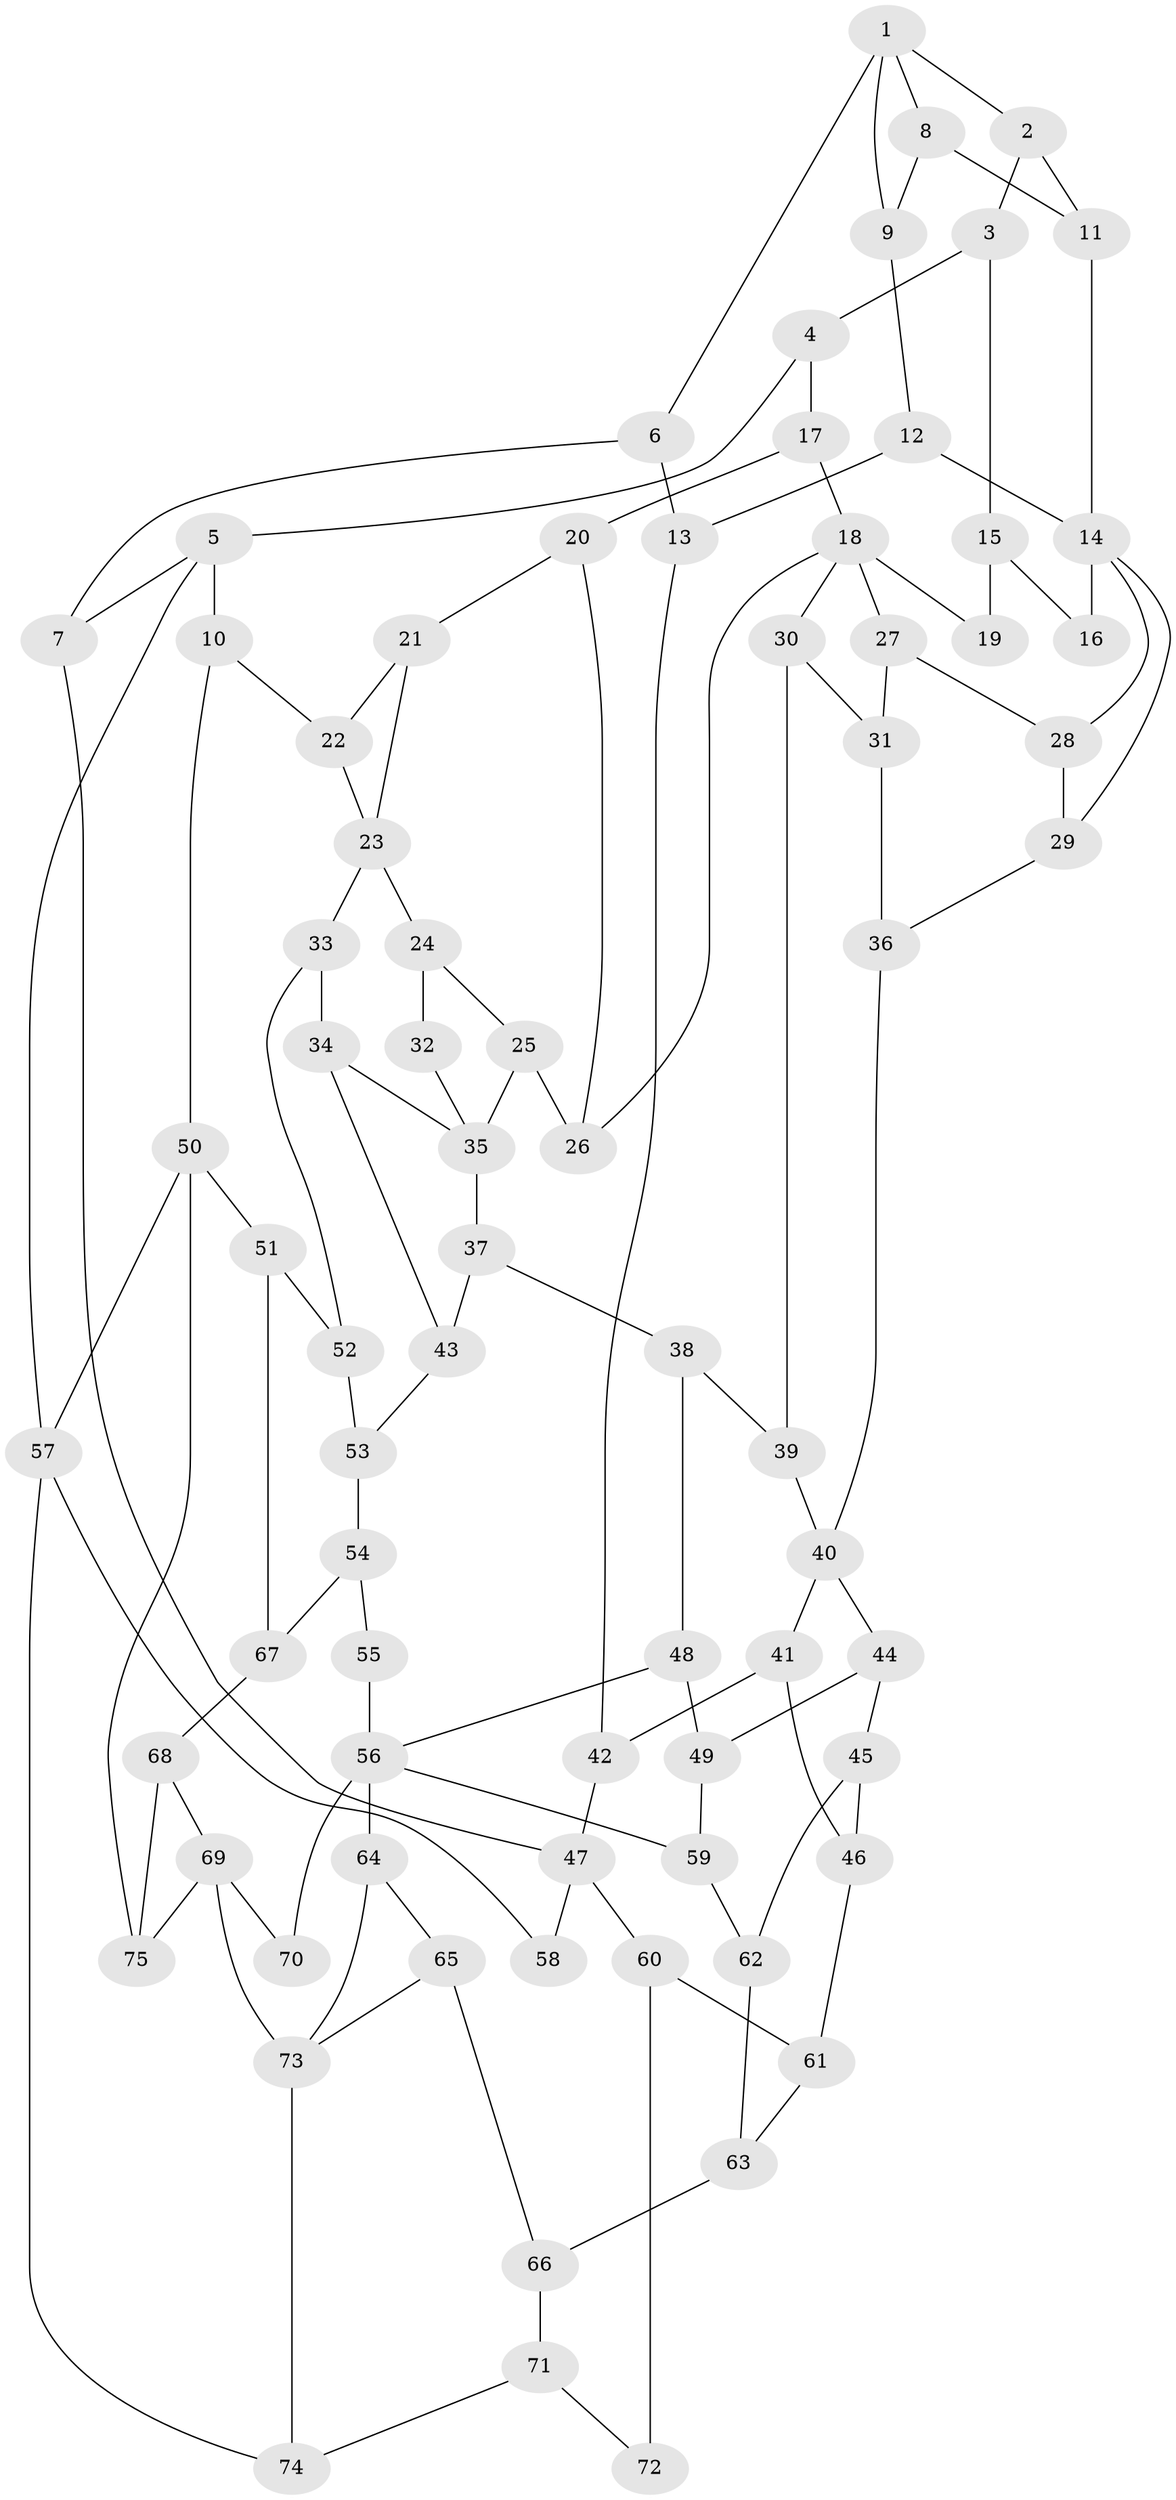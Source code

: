 // original degree distribution, {3: 0.02830188679245283, 5: 0.5188679245283019, 4: 0.22641509433962265, 6: 0.22641509433962265}
// Generated by graph-tools (version 1.1) at 2025/54/03/04/25 22:54:17]
// undirected, 75 vertices, 117 edges
graph export_dot {
  node [color=gray90,style=filled];
  1;
  2;
  3;
  4;
  5;
  6;
  7;
  8;
  9;
  10;
  11;
  12;
  13;
  14;
  15;
  16;
  17;
  18;
  19;
  20;
  21;
  22;
  23;
  24;
  25;
  26;
  27;
  28;
  29;
  30;
  31;
  32;
  33;
  34;
  35;
  36;
  37;
  38;
  39;
  40;
  41;
  42;
  43;
  44;
  45;
  46;
  47;
  48;
  49;
  50;
  51;
  52;
  53;
  54;
  55;
  56;
  57;
  58;
  59;
  60;
  61;
  62;
  63;
  64;
  65;
  66;
  67;
  68;
  69;
  70;
  71;
  72;
  73;
  74;
  75;
  1 -- 2 [weight=1.0];
  1 -- 6 [weight=1.0];
  1 -- 8 [weight=1.0];
  1 -- 9 [weight=1.0];
  2 -- 3 [weight=1.0];
  2 -- 11 [weight=1.0];
  3 -- 4 [weight=1.0];
  3 -- 15 [weight=1.0];
  4 -- 5 [weight=1.0];
  4 -- 17 [weight=1.0];
  5 -- 7 [weight=1.0];
  5 -- 10 [weight=2.0];
  5 -- 57 [weight=1.0];
  6 -- 7 [weight=1.0];
  6 -- 13 [weight=1.0];
  7 -- 47 [weight=1.0];
  8 -- 9 [weight=1.0];
  8 -- 11 [weight=1.0];
  9 -- 12 [weight=1.0];
  10 -- 22 [weight=1.0];
  10 -- 50 [weight=1.0];
  11 -- 14 [weight=1.0];
  12 -- 13 [weight=1.0];
  12 -- 14 [weight=1.0];
  13 -- 42 [weight=1.0];
  14 -- 16 [weight=2.0];
  14 -- 28 [weight=1.0];
  14 -- 29 [weight=1.0];
  15 -- 16 [weight=1.0];
  15 -- 19 [weight=1.0];
  17 -- 18 [weight=1.0];
  17 -- 20 [weight=1.0];
  18 -- 19 [weight=2.0];
  18 -- 26 [weight=1.0];
  18 -- 27 [weight=1.0];
  18 -- 30 [weight=1.0];
  20 -- 21 [weight=1.0];
  20 -- 26 [weight=1.0];
  21 -- 22 [weight=1.0];
  21 -- 23 [weight=1.0];
  22 -- 23 [weight=1.0];
  23 -- 24 [weight=1.0];
  23 -- 33 [weight=1.0];
  24 -- 25 [weight=1.0];
  24 -- 32 [weight=1.0];
  25 -- 26 [weight=1.0];
  25 -- 35 [weight=1.0];
  27 -- 28 [weight=1.0];
  27 -- 31 [weight=1.0];
  28 -- 29 [weight=1.0];
  29 -- 36 [weight=1.0];
  30 -- 31 [weight=1.0];
  30 -- 39 [weight=1.0];
  31 -- 36 [weight=1.0];
  32 -- 35 [weight=1.0];
  33 -- 34 [weight=1.0];
  33 -- 52 [weight=1.0];
  34 -- 35 [weight=1.0];
  34 -- 43 [weight=1.0];
  35 -- 37 [weight=1.0];
  36 -- 40 [weight=1.0];
  37 -- 38 [weight=1.0];
  37 -- 43 [weight=1.0];
  38 -- 39 [weight=1.0];
  38 -- 48 [weight=1.0];
  39 -- 40 [weight=1.0];
  40 -- 41 [weight=1.0];
  40 -- 44 [weight=1.0];
  41 -- 42 [weight=1.0];
  41 -- 46 [weight=1.0];
  42 -- 47 [weight=1.0];
  43 -- 53 [weight=1.0];
  44 -- 45 [weight=1.0];
  44 -- 49 [weight=1.0];
  45 -- 46 [weight=1.0];
  45 -- 62 [weight=1.0];
  46 -- 61 [weight=1.0];
  47 -- 58 [weight=2.0];
  47 -- 60 [weight=2.0];
  48 -- 49 [weight=1.0];
  48 -- 56 [weight=1.0];
  49 -- 59 [weight=1.0];
  50 -- 51 [weight=1.0];
  50 -- 57 [weight=1.0];
  50 -- 75 [weight=1.0];
  51 -- 52 [weight=1.0];
  51 -- 67 [weight=1.0];
  52 -- 53 [weight=1.0];
  53 -- 54 [weight=1.0];
  54 -- 55 [weight=1.0];
  54 -- 67 [weight=1.0];
  55 -- 56 [weight=2.0];
  56 -- 59 [weight=1.0];
  56 -- 64 [weight=1.0];
  56 -- 70 [weight=1.0];
  57 -- 58 [weight=1.0];
  57 -- 74 [weight=1.0];
  59 -- 62 [weight=1.0];
  60 -- 61 [weight=1.0];
  60 -- 72 [weight=2.0];
  61 -- 63 [weight=1.0];
  62 -- 63 [weight=1.0];
  63 -- 66 [weight=1.0];
  64 -- 65 [weight=1.0];
  64 -- 73 [weight=1.0];
  65 -- 66 [weight=1.0];
  65 -- 73 [weight=1.0];
  66 -- 71 [weight=1.0];
  67 -- 68 [weight=1.0];
  68 -- 69 [weight=1.0];
  68 -- 75 [weight=1.0];
  69 -- 70 [weight=2.0];
  69 -- 73 [weight=2.0];
  69 -- 75 [weight=1.0];
  71 -- 72 [weight=1.0];
  71 -- 74 [weight=1.0];
  73 -- 74 [weight=1.0];
}
